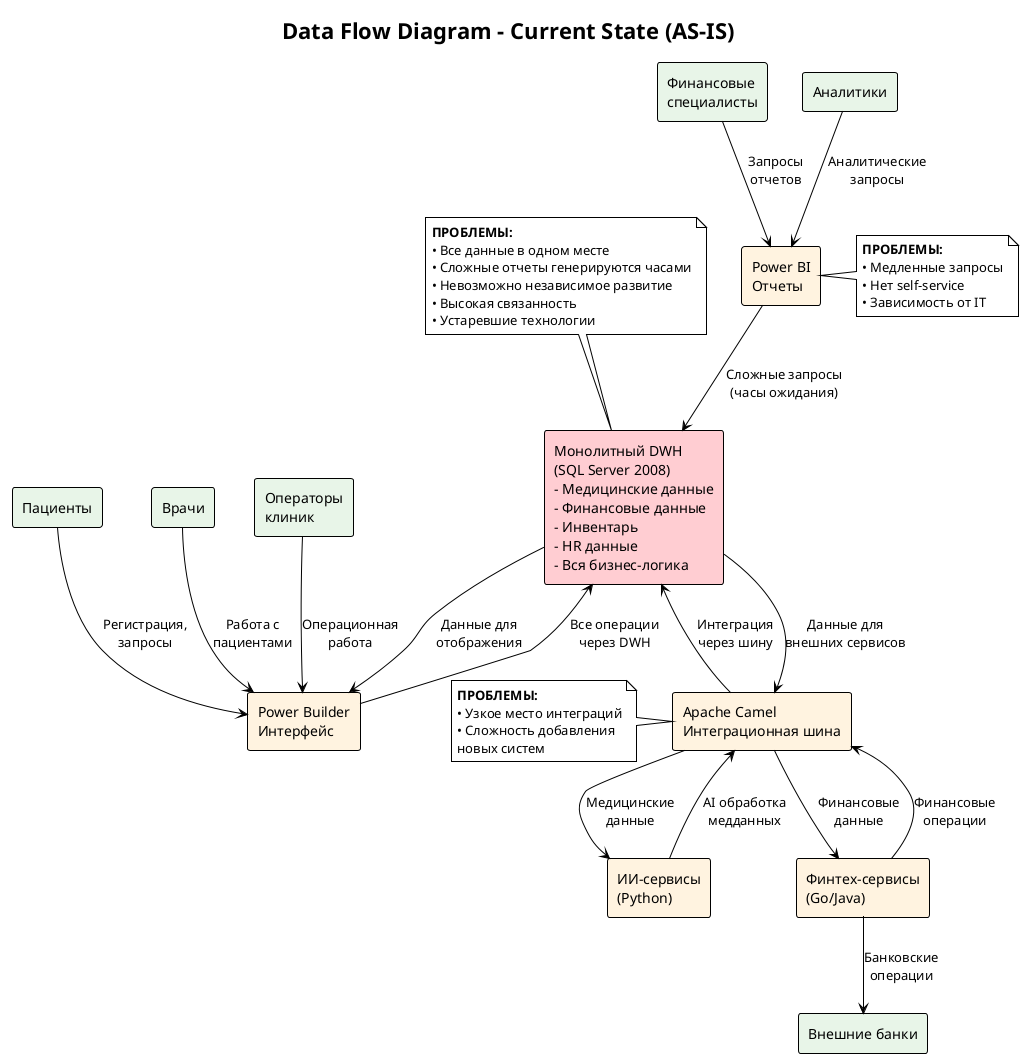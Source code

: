 @startuml Current_Data_Flow_AS_IS
!theme plain
title Data Flow Diagram - Current State (AS-IS)

!define MONOLITH_COLOR #FFCDD2
!define INTERFACE_COLOR #FFF3E0
!define EXTERNAL_COLOR #E8F5E8

' External entities
rectangle "Пациенты" as Patients #E8F5E8
rectangle "Врачи" as Doctors #E8F5E8
rectangle "Финансовые\nспециалисты" as Finance_Users #E8F5E8
rectangle "Аналитики" as Analysts #E8F5E8
rectangle "Операторы\nклиник" as Operators #E8F5E8
rectangle "Внешние банки" as External_Banks #E8F5E8

' Current monolithic system
rectangle "Монолитный DWH\n(SQL Server 2008)\n- Медицинские данные\n- Финансовые данные\n- Инвентарь\n- HR данные\n- Вся бизнес-логика" as MonolithDWH #FFCDD2

' Current interfaces
rectangle "Power Builder\nИнтерфейс" as PowerBuilder #FFF3E0
rectangle "Power BI\nОтчеты" as PowerBI #FFF3E0
rectangle "ИИ-сервисы\n(Python)" as AIServices #FFF3E0
rectangle "Финтех-сервисы\n(Go/Java)" as FinTechServices #FFF3E0

' Current integration bus
rectangle "Apache Camel\nИнтеграционная шина" as CamelBus #FFF3E0

' Current data flows
Patients --> PowerBuilder : "Регистрация,\nзапросы"
Doctors --> PowerBuilder : "Работа с\nпациентами"
Operators --> PowerBuilder : "Операционная\nработа"

PowerBuilder --> MonolithDWH : "Все операции\nчерез DWH"
MonolithDWH --> PowerBuilder : "Данные для\nотображения"

Finance_Users --> PowerBI : "Запросы\nотчетов"
Analysts --> PowerBI : "Аналитические\nзапросы"
PowerBI --> MonolithDWH : "Сложные запросы\n(часы ожидания)"

AIServices --> CamelBus : "AI обработка\nмедданных"
FinTechServices --> CamelBus : "Финансовые\nоперации"
CamelBus --> MonolithDWH : "Интеграция\nчерез шину"

FinTechServices --> External_Banks : "Банковские\nоперации"

MonolithDWH --> CamelBus : "Данные для\nвнешних сервисов"
CamelBus --> AIServices : "Медицинские\nданные"
CamelBus --> FinTechServices : "Финансовые\nданные"

' Problems indicated
note top of MonolithDWH : **ПРОБЛЕМЫ:**\n• Все данные в одном месте\n• Сложные отчеты генерируются часами\n• Невозможно независимое развитие\n• Высокая связанность\n• Устаревшие технологии

note right of PowerBI : **ПРОБЛЕМЫ:**\n• Медленные запросы\n• Нет self-service\n• Зависимость от IT

note left of CamelBus : **ПРОБЛЕМЫ:**\n• Узкое место интеграций\n• Сложность добавления\nновых систем

@enduml 